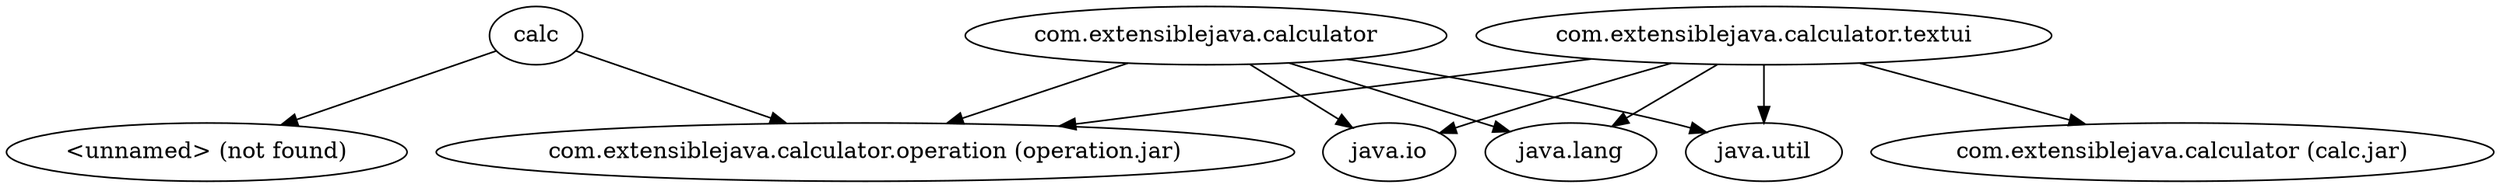 digraph "calc.jar" {
    // Path: ./mlib/calc.jar
   "calc"                                             -> "<unnamed> (not found)";
   "calc"                                             -> "com.extensiblejava.calculator.operation (operation.jar)";
   "com.extensiblejava.calculator"                    -> "com.extensiblejava.calculator.operation (operation.jar)";
   "com.extensiblejava.calculator"                    -> "java.io";
   "com.extensiblejava.calculator"                    -> "java.lang";
   "com.extensiblejava.calculator"                    -> "java.util";
   "com.extensiblejava.calculator.textui"             -> "com.extensiblejava.calculator (calc.jar)";
   "com.extensiblejava.calculator.textui"             -> "com.extensiblejava.calculator.operation (operation.jar)";
   "com.extensiblejava.calculator.textui"             -> "java.io";
   "com.extensiblejava.calculator.textui"             -> "java.lang";
   "com.extensiblejava.calculator.textui"             -> "java.util";
}

